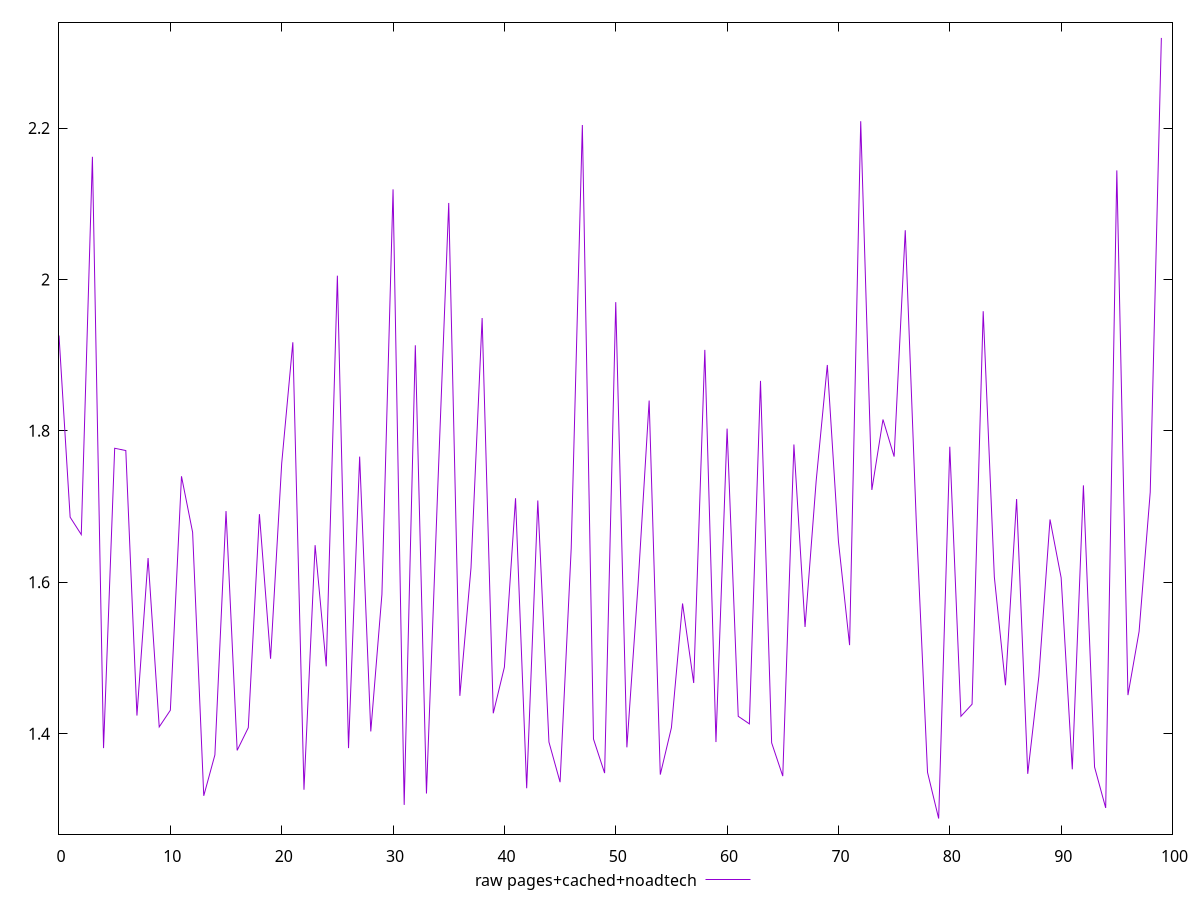 $_rawPagesCachedNoadtech <<EOF
1.9259999999999997
1.686
1.663
2.162
1.381
1.7770000000000001
1.774
1.424
1.6320000000000001
1.409
1.431
1.74
1.6660000000000001
1.318
1.3719999999999999
1.6940000000000002
1.3780000000000001
1.4080000000000001
1.6899999999999997
1.4989999999999999
1.757
1.9169999999999998
1.3259999999999998
1.649
1.489
2.0050000000000003
1.3809999999999998
1.766
1.403
1.5839999999999999
2.119
1.3059999999999998
1.9130000000000003
1.321
1.7189999999999999
2.101
1.45
1.619
1.949
1.427
1.488
1.711
1.3279999999999998
1.7079999999999997
1.389
1.3359999999999999
1.645
2.204
1.393
1.3479999999999999
1.9700000000000002
1.3820000000000001
1.596
1.8400000000000003
1.3459999999999999
1.408
1.5719999999999998
1.467
1.9070000000000003
1.389
1.8030000000000002
1.423
1.413
1.866
1.388
1.344
1.782
1.541
1.7339999999999998
1.8869999999999998
1.6540000000000001
1.5170000000000001
2.209
1.7219999999999998
1.815
1.7659999999999998
2.065
1.676
1.349
1.288
1.779
1.423
1.439
1.9580000000000002
1.6070000000000002
1.464
1.71
1.347
1.476
1.6829999999999998
1.6059999999999999
1.353
1.7280000000000002
1.3559999999999999
1.3019999999999998
2.144
1.451
1.535
1.719
2.319
EOF
set key outside below
set terminal pngcairo
set output "report_00006_2020-11-02T20-21-41.718Z/server-response-time/pages+cached+noadtech//raw.png"
set yrange [1.26738:2.33962]
plot $_rawPagesCachedNoadtech title "raw pages+cached+noadtech" with line ,